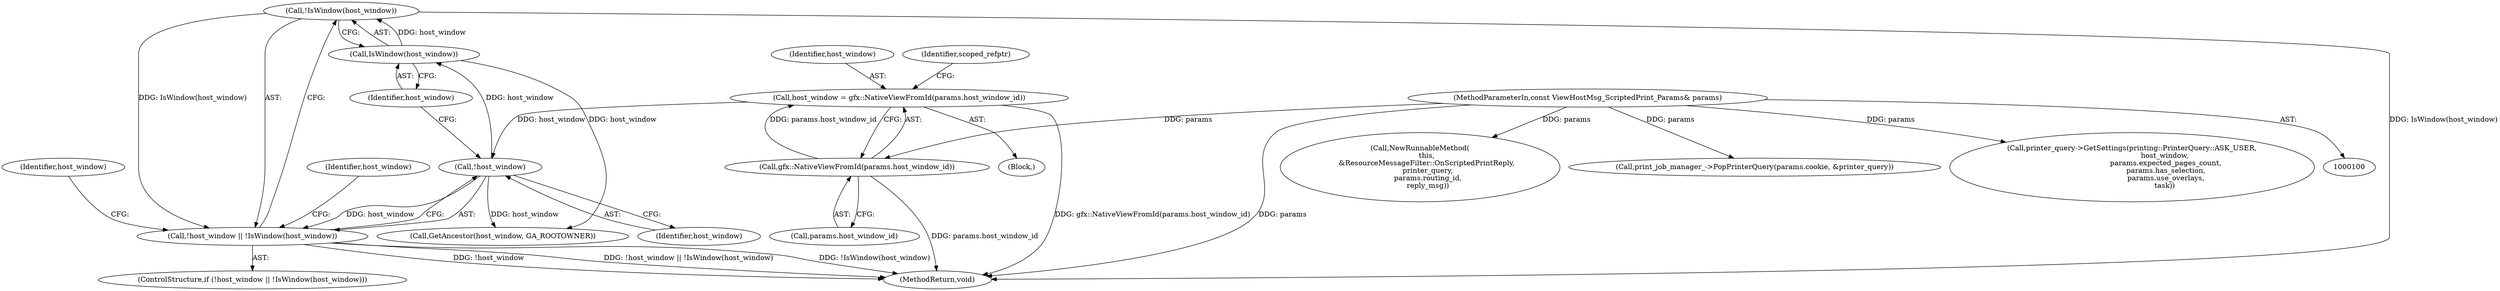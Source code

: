 digraph "1_Chrome_fc790462b4f248712bbc8c3734664dd6b05f80f2_3@del" {
"1000143" [label="(Call,!IsWindow(host_window))"];
"1000144" [label="(Call,IsWindow(host_window))"];
"1000141" [label="(Call,!host_window)"];
"1000105" [label="(Call,host_window = gfx::NativeViewFromId(params.host_window_id))"];
"1000107" [label="(Call,gfx::NativeViewFromId(params.host_window_id))"];
"1000101" [label="(MethodParameterIn,const ViewHostMsg_ScriptedPrint_Params& params)"];
"1000140" [label="(Call,!host_window || !IsWindow(host_window))"];
"1000145" [label="(Identifier,host_window)"];
"1000101" [label="(MethodParameterIn,const ViewHostMsg_ScriptedPrint_Params& params)"];
"1000112" [label="(Identifier,scoped_refptr)"];
"1000130" [label="(Call,NewRunnableMethod(\n      this,\n      &ResourceMessageFilter::OnScriptedPrintReply,\n       printer_query,\n       params.routing_id,\n       reply_msg))"];
"1000107" [label="(Call,gfx::NativeViewFromId(params.host_window_id))"];
"1000106" [label="(Identifier,host_window)"];
"1000172" [label="(MethodReturn,void)"];
"1000153" [label="(Identifier,host_window)"];
"1000144" [label="(Call,IsWindow(host_window))"];
"1000140" [label="(Call,!host_window || !IsWindow(host_window))"];
"1000108" [label="(Call,params.host_window_id)"];
"1000116" [label="(Call,print_job_manager_->PopPrinterQuery(params.cookie, &printer_query))"];
"1000141" [label="(Call,!host_window)"];
"1000103" [label="(Block,)"];
"1000142" [label="(Identifier,host_window)"];
"1000154" [label="(Call,GetAncestor(host_window, GA_ROOTOWNER))"];
"1000105" [label="(Call,host_window = gfx::NativeViewFromId(params.host_window_id))"];
"1000139" [label="(ControlStructure,if (!host_window || !IsWindow(host_window)))"];
"1000148" [label="(Identifier,host_window)"];
"1000159" [label="(Call,printer_query->GetSettings(printing::PrinterQuery::ASK_USER,\n                             host_window,\n                              params.expected_pages_count,\n                              params.has_selection,\n                              params.use_overlays,\n                             task))"];
"1000143" [label="(Call,!IsWindow(host_window))"];
"1000143" -> "1000140"  [label="AST: "];
"1000143" -> "1000144"  [label="CFG: "];
"1000144" -> "1000143"  [label="AST: "];
"1000140" -> "1000143"  [label="CFG: "];
"1000143" -> "1000172"  [label="DDG: IsWindow(host_window)"];
"1000143" -> "1000140"  [label="DDG: IsWindow(host_window)"];
"1000144" -> "1000143"  [label="DDG: host_window"];
"1000144" -> "1000145"  [label="CFG: "];
"1000145" -> "1000144"  [label="AST: "];
"1000141" -> "1000144"  [label="DDG: host_window"];
"1000144" -> "1000154"  [label="DDG: host_window"];
"1000141" -> "1000140"  [label="AST: "];
"1000141" -> "1000142"  [label="CFG: "];
"1000142" -> "1000141"  [label="AST: "];
"1000145" -> "1000141"  [label="CFG: "];
"1000140" -> "1000141"  [label="CFG: "];
"1000141" -> "1000140"  [label="DDG: host_window"];
"1000105" -> "1000141"  [label="DDG: host_window"];
"1000141" -> "1000154"  [label="DDG: host_window"];
"1000105" -> "1000103"  [label="AST: "];
"1000105" -> "1000107"  [label="CFG: "];
"1000106" -> "1000105"  [label="AST: "];
"1000107" -> "1000105"  [label="AST: "];
"1000112" -> "1000105"  [label="CFG: "];
"1000105" -> "1000172"  [label="DDG: gfx::NativeViewFromId(params.host_window_id)"];
"1000107" -> "1000105"  [label="DDG: params.host_window_id"];
"1000107" -> "1000108"  [label="CFG: "];
"1000108" -> "1000107"  [label="AST: "];
"1000107" -> "1000172"  [label="DDG: params.host_window_id"];
"1000101" -> "1000107"  [label="DDG: params"];
"1000101" -> "1000100"  [label="AST: "];
"1000101" -> "1000172"  [label="DDG: params"];
"1000101" -> "1000116"  [label="DDG: params"];
"1000101" -> "1000130"  [label="DDG: params"];
"1000101" -> "1000159"  [label="DDG: params"];
"1000140" -> "1000139"  [label="AST: "];
"1000148" -> "1000140"  [label="CFG: "];
"1000153" -> "1000140"  [label="CFG: "];
"1000140" -> "1000172"  [label="DDG: !host_window"];
"1000140" -> "1000172"  [label="DDG: !host_window || !IsWindow(host_window)"];
"1000140" -> "1000172"  [label="DDG: !IsWindow(host_window)"];
}
